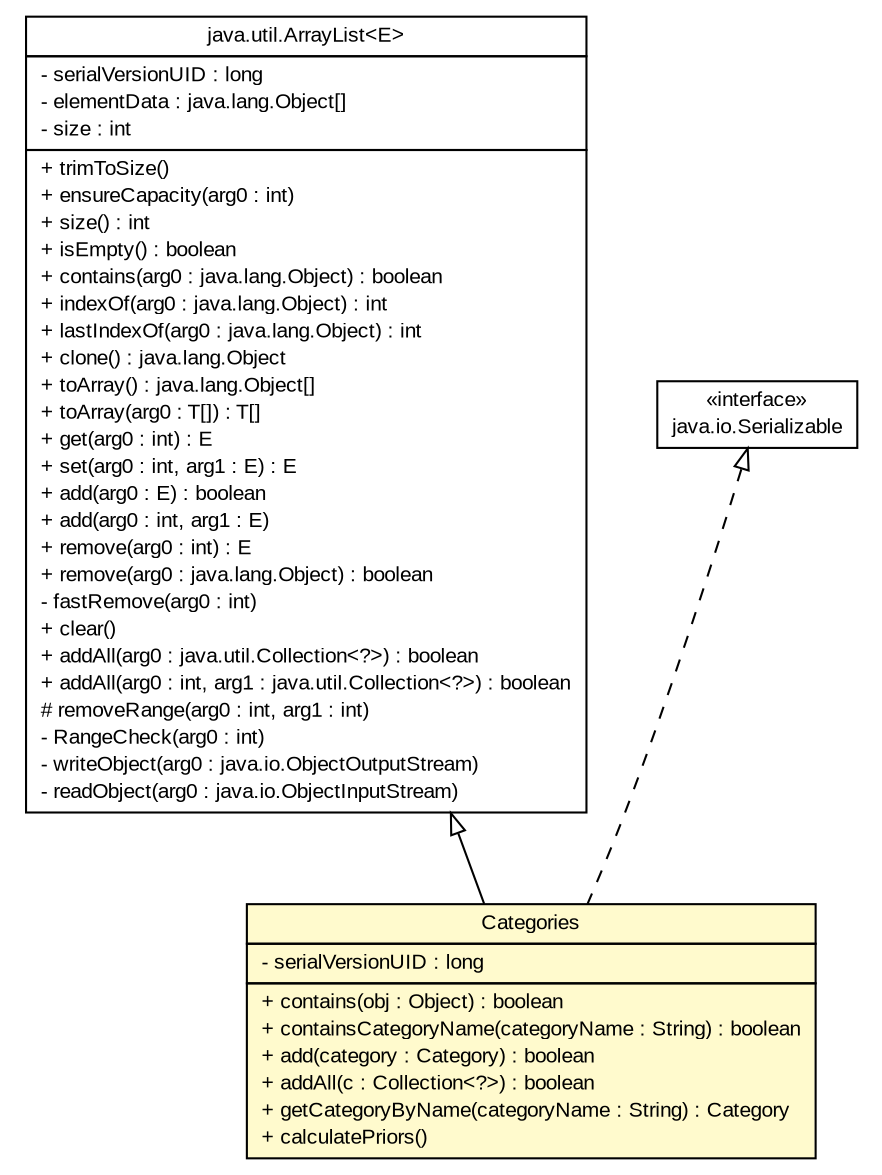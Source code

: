 #!/usr/local/bin/dot
#
# Class diagram 
# Generated by UMLGraph version 5.2 (http://www.umlgraph.org/)
#

digraph G {
	edge [fontname="arial",fontsize=10,labelfontname="arial",labelfontsize=10];
	node [fontname="arial",fontsize=10,shape=plaintext];
	nodesep=0.25;
	ranksep=0.5;
	// tud.iir.classification.Categories
	c10391 [label=<<table title="tud.iir.classification.Categories" border="0" cellborder="1" cellspacing="0" cellpadding="2" port="p" bgcolor="lemonChiffon" href="./Categories.html">
		<tr><td><table border="0" cellspacing="0" cellpadding="1">
<tr><td align="center" balign="center"> Categories </td></tr>
		</table></td></tr>
		<tr><td><table border="0" cellspacing="0" cellpadding="1">
<tr><td align="left" balign="left"> - serialVersionUID : long </td></tr>
		</table></td></tr>
		<tr><td><table border="0" cellspacing="0" cellpadding="1">
<tr><td align="left" balign="left"> + contains(obj : Object) : boolean </td></tr>
<tr><td align="left" balign="left"> + containsCategoryName(categoryName : String) : boolean </td></tr>
<tr><td align="left" balign="left"> + add(category : Category) : boolean </td></tr>
<tr><td align="left" balign="left"> + addAll(c : Collection&lt;?&gt;) : boolean </td></tr>
<tr><td align="left" balign="left"> + getCategoryByName(categoryName : String) : Category </td></tr>
<tr><td align="left" balign="left"> + calculatePriors() </td></tr>
		</table></td></tr>
		</table>>, fontname="arial", fontcolor="black", fontsize=10.0];
	//tud.iir.classification.Categories extends java.util.ArrayList<tud.iir.classification.Category>
	c10605:p -> c10391:p [dir=back,arrowtail=empty];
	//tud.iir.classification.Categories implements java.io.Serializable
	c10606:p -> c10391:p [dir=back,arrowtail=empty,style=dashed];
	// java.io.Serializable
	c10606 [label=<<table title="java.io.Serializable" border="0" cellborder="1" cellspacing="0" cellpadding="2" port="p" href="http://java.sun.com/j2se/1.4.2/docs/api/java/io/Serializable.html">
		<tr><td><table border="0" cellspacing="0" cellpadding="1">
<tr><td align="center" balign="center"> &#171;interface&#187; </td></tr>
<tr><td align="center" balign="center"> java.io.Serializable </td></tr>
		</table></td></tr>
		</table>>, fontname="arial", fontcolor="black", fontsize=10.0];
	// java.util.ArrayList<E>
	c10605 [label=<<table title="java.util.ArrayList" border="0" cellborder="1" cellspacing="0" cellpadding="2" port="p" href="http://java.sun.com/j2se/1.4.2/docs/api/java/util/ArrayList.html">
		<tr><td><table border="0" cellspacing="0" cellpadding="1">
<tr><td align="center" balign="center"> java.util.ArrayList&lt;E&gt; </td></tr>
		</table></td></tr>
		<tr><td><table border="0" cellspacing="0" cellpadding="1">
<tr><td align="left" balign="left"> - serialVersionUID : long </td></tr>
<tr><td align="left" balign="left"> - elementData : java.lang.Object[] </td></tr>
<tr><td align="left" balign="left"> - size : int </td></tr>
		</table></td></tr>
		<tr><td><table border="0" cellspacing="0" cellpadding="1">
<tr><td align="left" balign="left"> + trimToSize() </td></tr>
<tr><td align="left" balign="left"> + ensureCapacity(arg0 : int) </td></tr>
<tr><td align="left" balign="left"> + size() : int </td></tr>
<tr><td align="left" balign="left"> + isEmpty() : boolean </td></tr>
<tr><td align="left" balign="left"> + contains(arg0 : java.lang.Object) : boolean </td></tr>
<tr><td align="left" balign="left"> + indexOf(arg0 : java.lang.Object) : int </td></tr>
<tr><td align="left" balign="left"> + lastIndexOf(arg0 : java.lang.Object) : int </td></tr>
<tr><td align="left" balign="left"> + clone() : java.lang.Object </td></tr>
<tr><td align="left" balign="left"> + toArray() : java.lang.Object[] </td></tr>
<tr><td align="left" balign="left"> + toArray(arg0 : T[]) : T[] </td></tr>
<tr><td align="left" balign="left"> + get(arg0 : int) : E </td></tr>
<tr><td align="left" balign="left"> + set(arg0 : int, arg1 : E) : E </td></tr>
<tr><td align="left" balign="left"> + add(arg0 : E) : boolean </td></tr>
<tr><td align="left" balign="left"> + add(arg0 : int, arg1 : E) </td></tr>
<tr><td align="left" balign="left"> + remove(arg0 : int) : E </td></tr>
<tr><td align="left" balign="left"> + remove(arg0 : java.lang.Object) : boolean </td></tr>
<tr><td align="left" balign="left"> - fastRemove(arg0 : int) </td></tr>
<tr><td align="left" balign="left"> + clear() </td></tr>
<tr><td align="left" balign="left"> + addAll(arg0 : java.util.Collection&lt;?&gt;) : boolean </td></tr>
<tr><td align="left" balign="left"> + addAll(arg0 : int, arg1 : java.util.Collection&lt;?&gt;) : boolean </td></tr>
<tr><td align="left" balign="left"> # removeRange(arg0 : int, arg1 : int) </td></tr>
<tr><td align="left" balign="left"> - RangeCheck(arg0 : int) </td></tr>
<tr><td align="left" balign="left"> - writeObject(arg0 : java.io.ObjectOutputStream) </td></tr>
<tr><td align="left" balign="left"> - readObject(arg0 : java.io.ObjectInputStream) </td></tr>
		</table></td></tr>
		</table>>, fontname="arial", fontcolor="black", fontsize=10.0];
}

